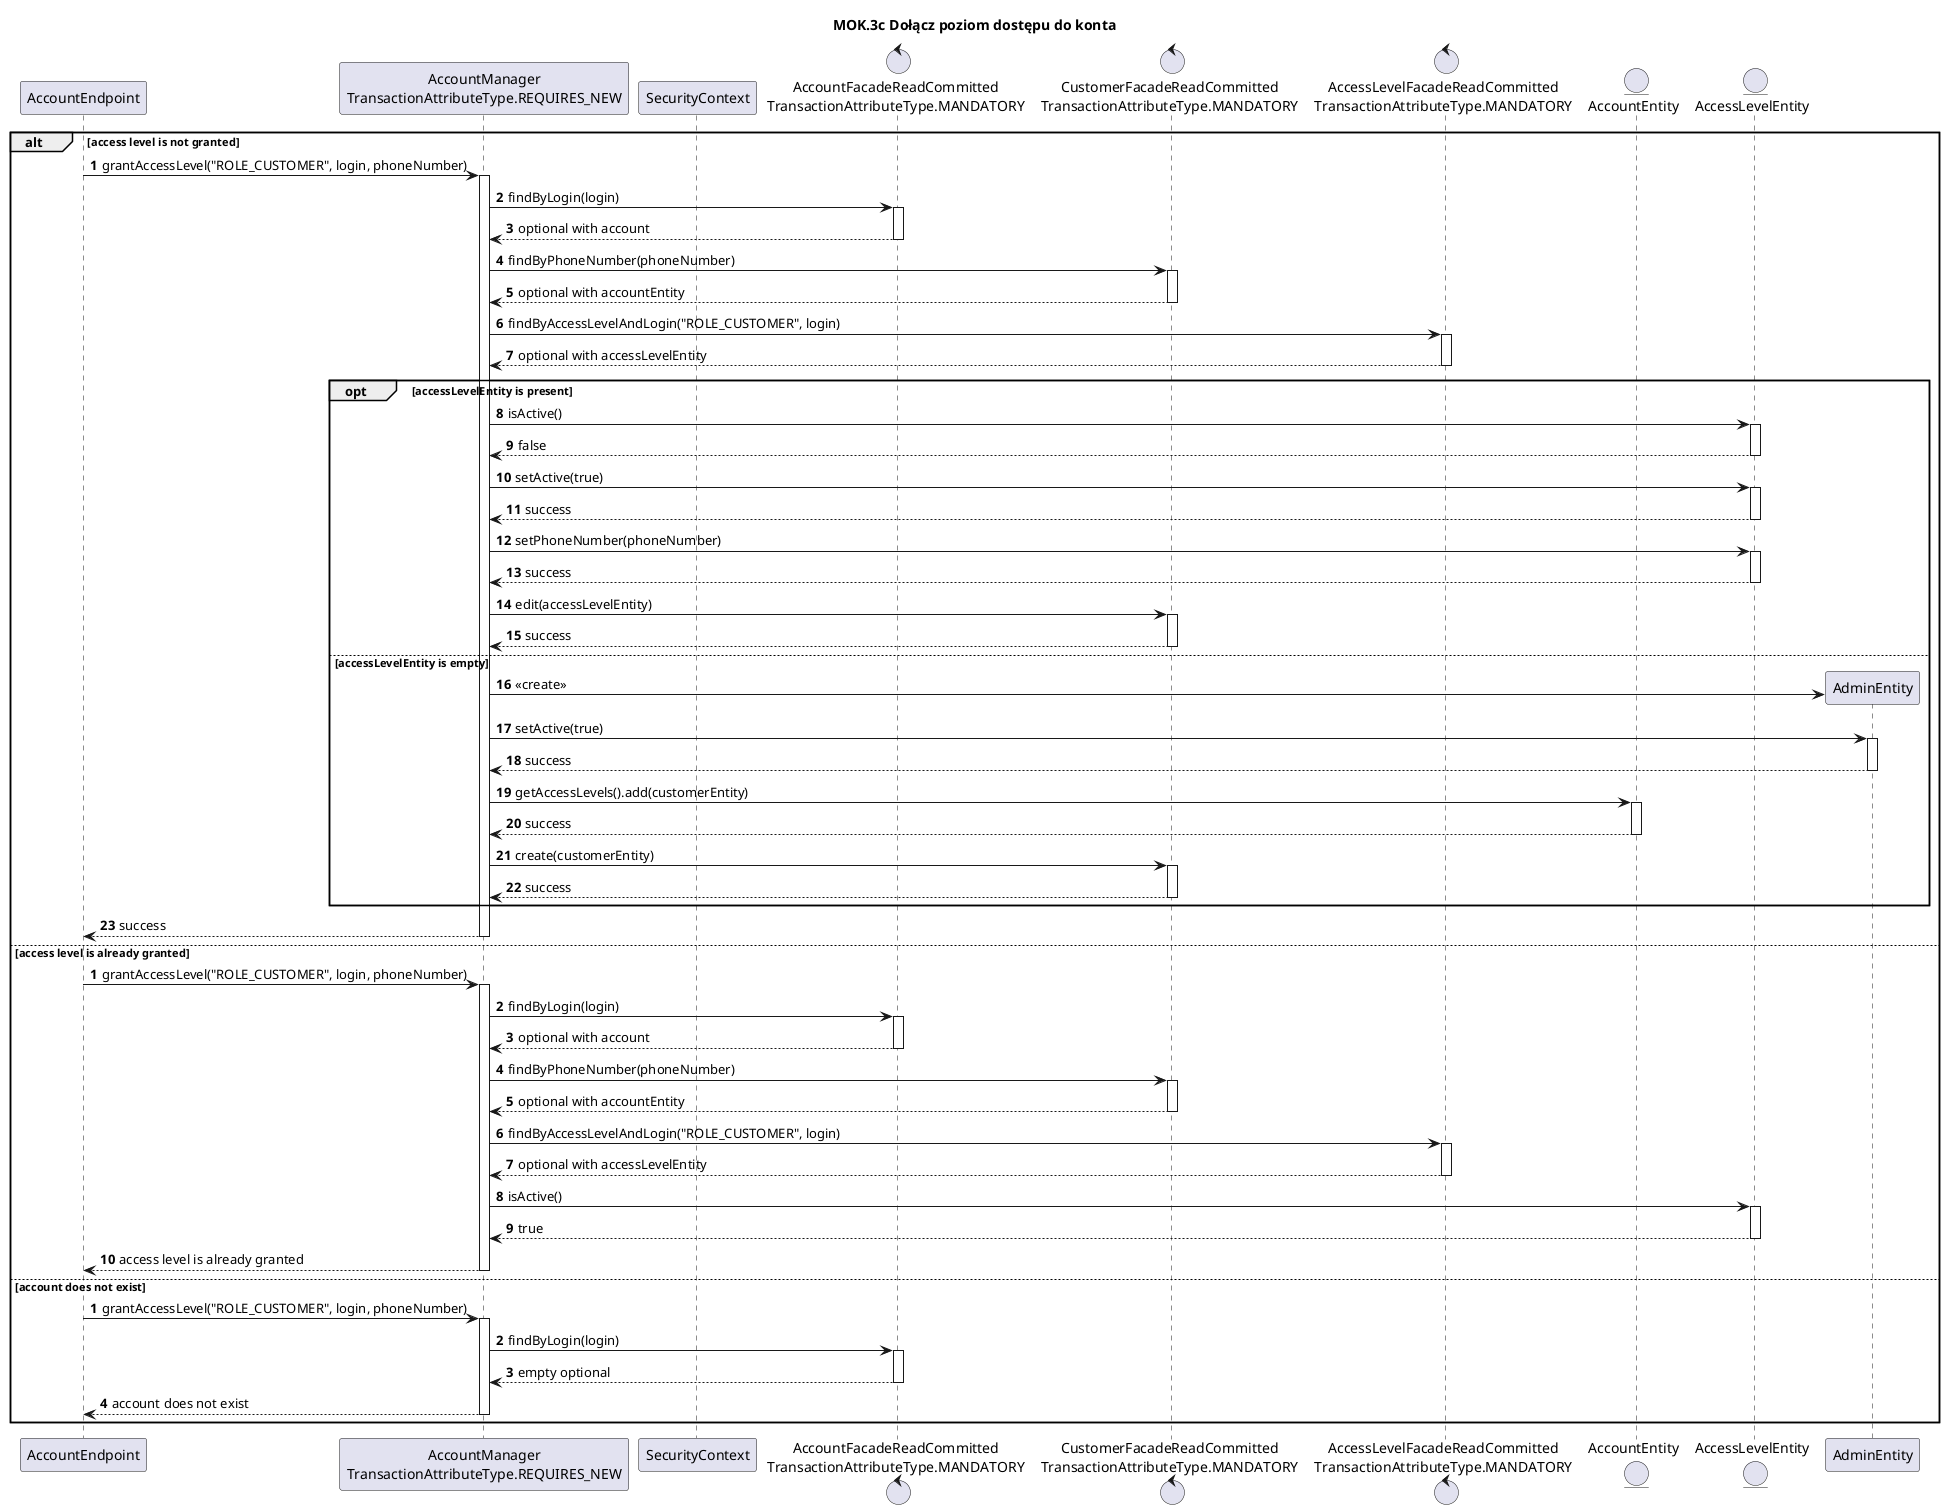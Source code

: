 @startuml

title MOK.3c Dołącz poziom dostępu do konta
autoactivate on
participant AccountEndpoint
participant "AccountManager\nTransactionAttributeType.REQUIRES_NEW" as AccountManager
participant SecurityContext
control "AccountFacadeReadCommitted\nTransactionAttributeType.MANDATORY" as AccountFacade
control "CustomerFacadeReadCommitted\nTransactionAttributeType.MANDATORY" as CustomerFacade
control "AccessLevelFacadeReadCommitted\nTransactionAttributeType.MANDATORY" as AccessLevelFacade
entity AccountEntity
entity AccessLevelEntity

alt access level is not granted
autonumber
        AccountEndpoint -> AccountManager: grantAccessLevel("ROLE_CUSTOMER", login, phoneNumber)
            AccountManager -> AccountFacade: findByLogin(login)
            return optional with account

            AccountManager -> CustomerFacade: findByPhoneNumber(phoneNumber)
            return optional with accountEntity

            AccountManager -> AccessLevelFacade: findByAccessLevelAndLogin("ROLE_CUSTOMER", login)
            return optional with accessLevelEntity

            opt accessLevelEntity is present
                AccountManager -> AccessLevelEntity: isActive()
                return false
                AccountManager -> AccessLevelEntity: setActive(true)
                return success
                AccountManager -> AccessLevelEntity: setPhoneNumber(phoneNumber)
                return success


                AccountManager -> CustomerFacade: edit(accessLevelEntity)
                return success
            else accessLevelEntity is empty
                AccountManager -> AdminEntity **: <<create>>

                AccountManager -> AdminEntity: setActive(true)
                return success
                AccountManager -> AccountEntity: getAccessLevels().add(customerEntity)
                return success

                AccountManager -> CustomerFacade: create(customerEntity)
                return success
            end
        return success

else access level is already granted
autonumber
        AccountEndpoint -> AccountManager: grantAccessLevel("ROLE_CUSTOMER", login, phoneNumber)
            AccountManager -> AccountFacade: findByLogin(login)
            return optional with account

            AccountManager -> CustomerFacade: findByPhoneNumber(phoneNumber)
            return optional with accountEntity

            AccountManager -> AccessLevelFacade: findByAccessLevelAndLogin("ROLE_CUSTOMER", login)
            return optional with accessLevelEntity

            AccountManager -> AccessLevelEntity: isActive()
            return true
        return access level is already granted

else account does not exist
autonumber
        AccountEndpoint -> AccountManager: grantAccessLevel("ROLE_CUSTOMER", login, phoneNumber)
            AccountManager -> AccountFacade: findByLogin(login)
            return empty optional
        return account does not exist

end
@enduml